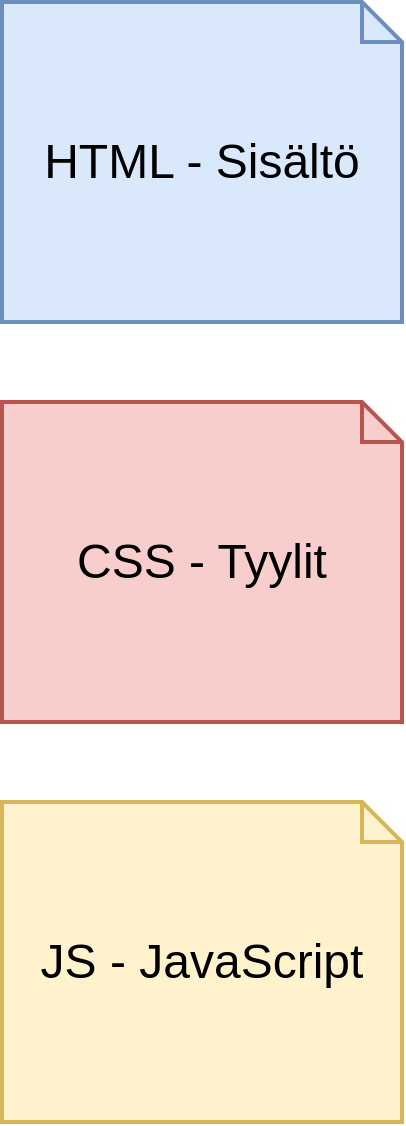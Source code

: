 <mxfile version="14.1.8" type="device"><diagram id="fRaYRMZ5OpKxKLzxaqoz" name="Page-1"><mxGraphModel dx="1106" dy="900" grid="1" gridSize="10" guides="1" tooltips="1" connect="1" arrows="1" fold="1" page="1" pageScale="1" pageWidth="1100" pageHeight="850" math="0" shadow="0"><root><mxCell id="0"/><mxCell id="1" parent="0"/><mxCell id="678AXwgsR8xPg3j74BQ7-1" value="CSS - Tyylit" style="shape=note;strokeWidth=2;fontSize=24;size=20;whiteSpace=wrap;html=1;fillColor=#f8cecc;strokeColor=#b85450;" vertex="1" parent="1"><mxGeometry x="120" y="240" width="200" height="160" as="geometry"/></mxCell><mxCell id="678AXwgsR8xPg3j74BQ7-3" value="HTML - Sisältö" style="shape=note;strokeWidth=2;fontSize=24;size=20;whiteSpace=wrap;html=1;fillColor=#dae8fc;strokeColor=#6c8ebf;" vertex="1" parent="1"><mxGeometry x="120" y="40" width="200" height="160" as="geometry"/></mxCell><mxCell id="678AXwgsR8xPg3j74BQ7-4" value="JS - JavaScript" style="shape=note;strokeWidth=2;fontSize=24;size=20;whiteSpace=wrap;html=1;fillColor=#fff2cc;strokeColor=#d6b656;" vertex="1" parent="1"><mxGeometry x="120" y="440" width="200" height="160" as="geometry"/></mxCell></root></mxGraphModel></diagram></mxfile>
